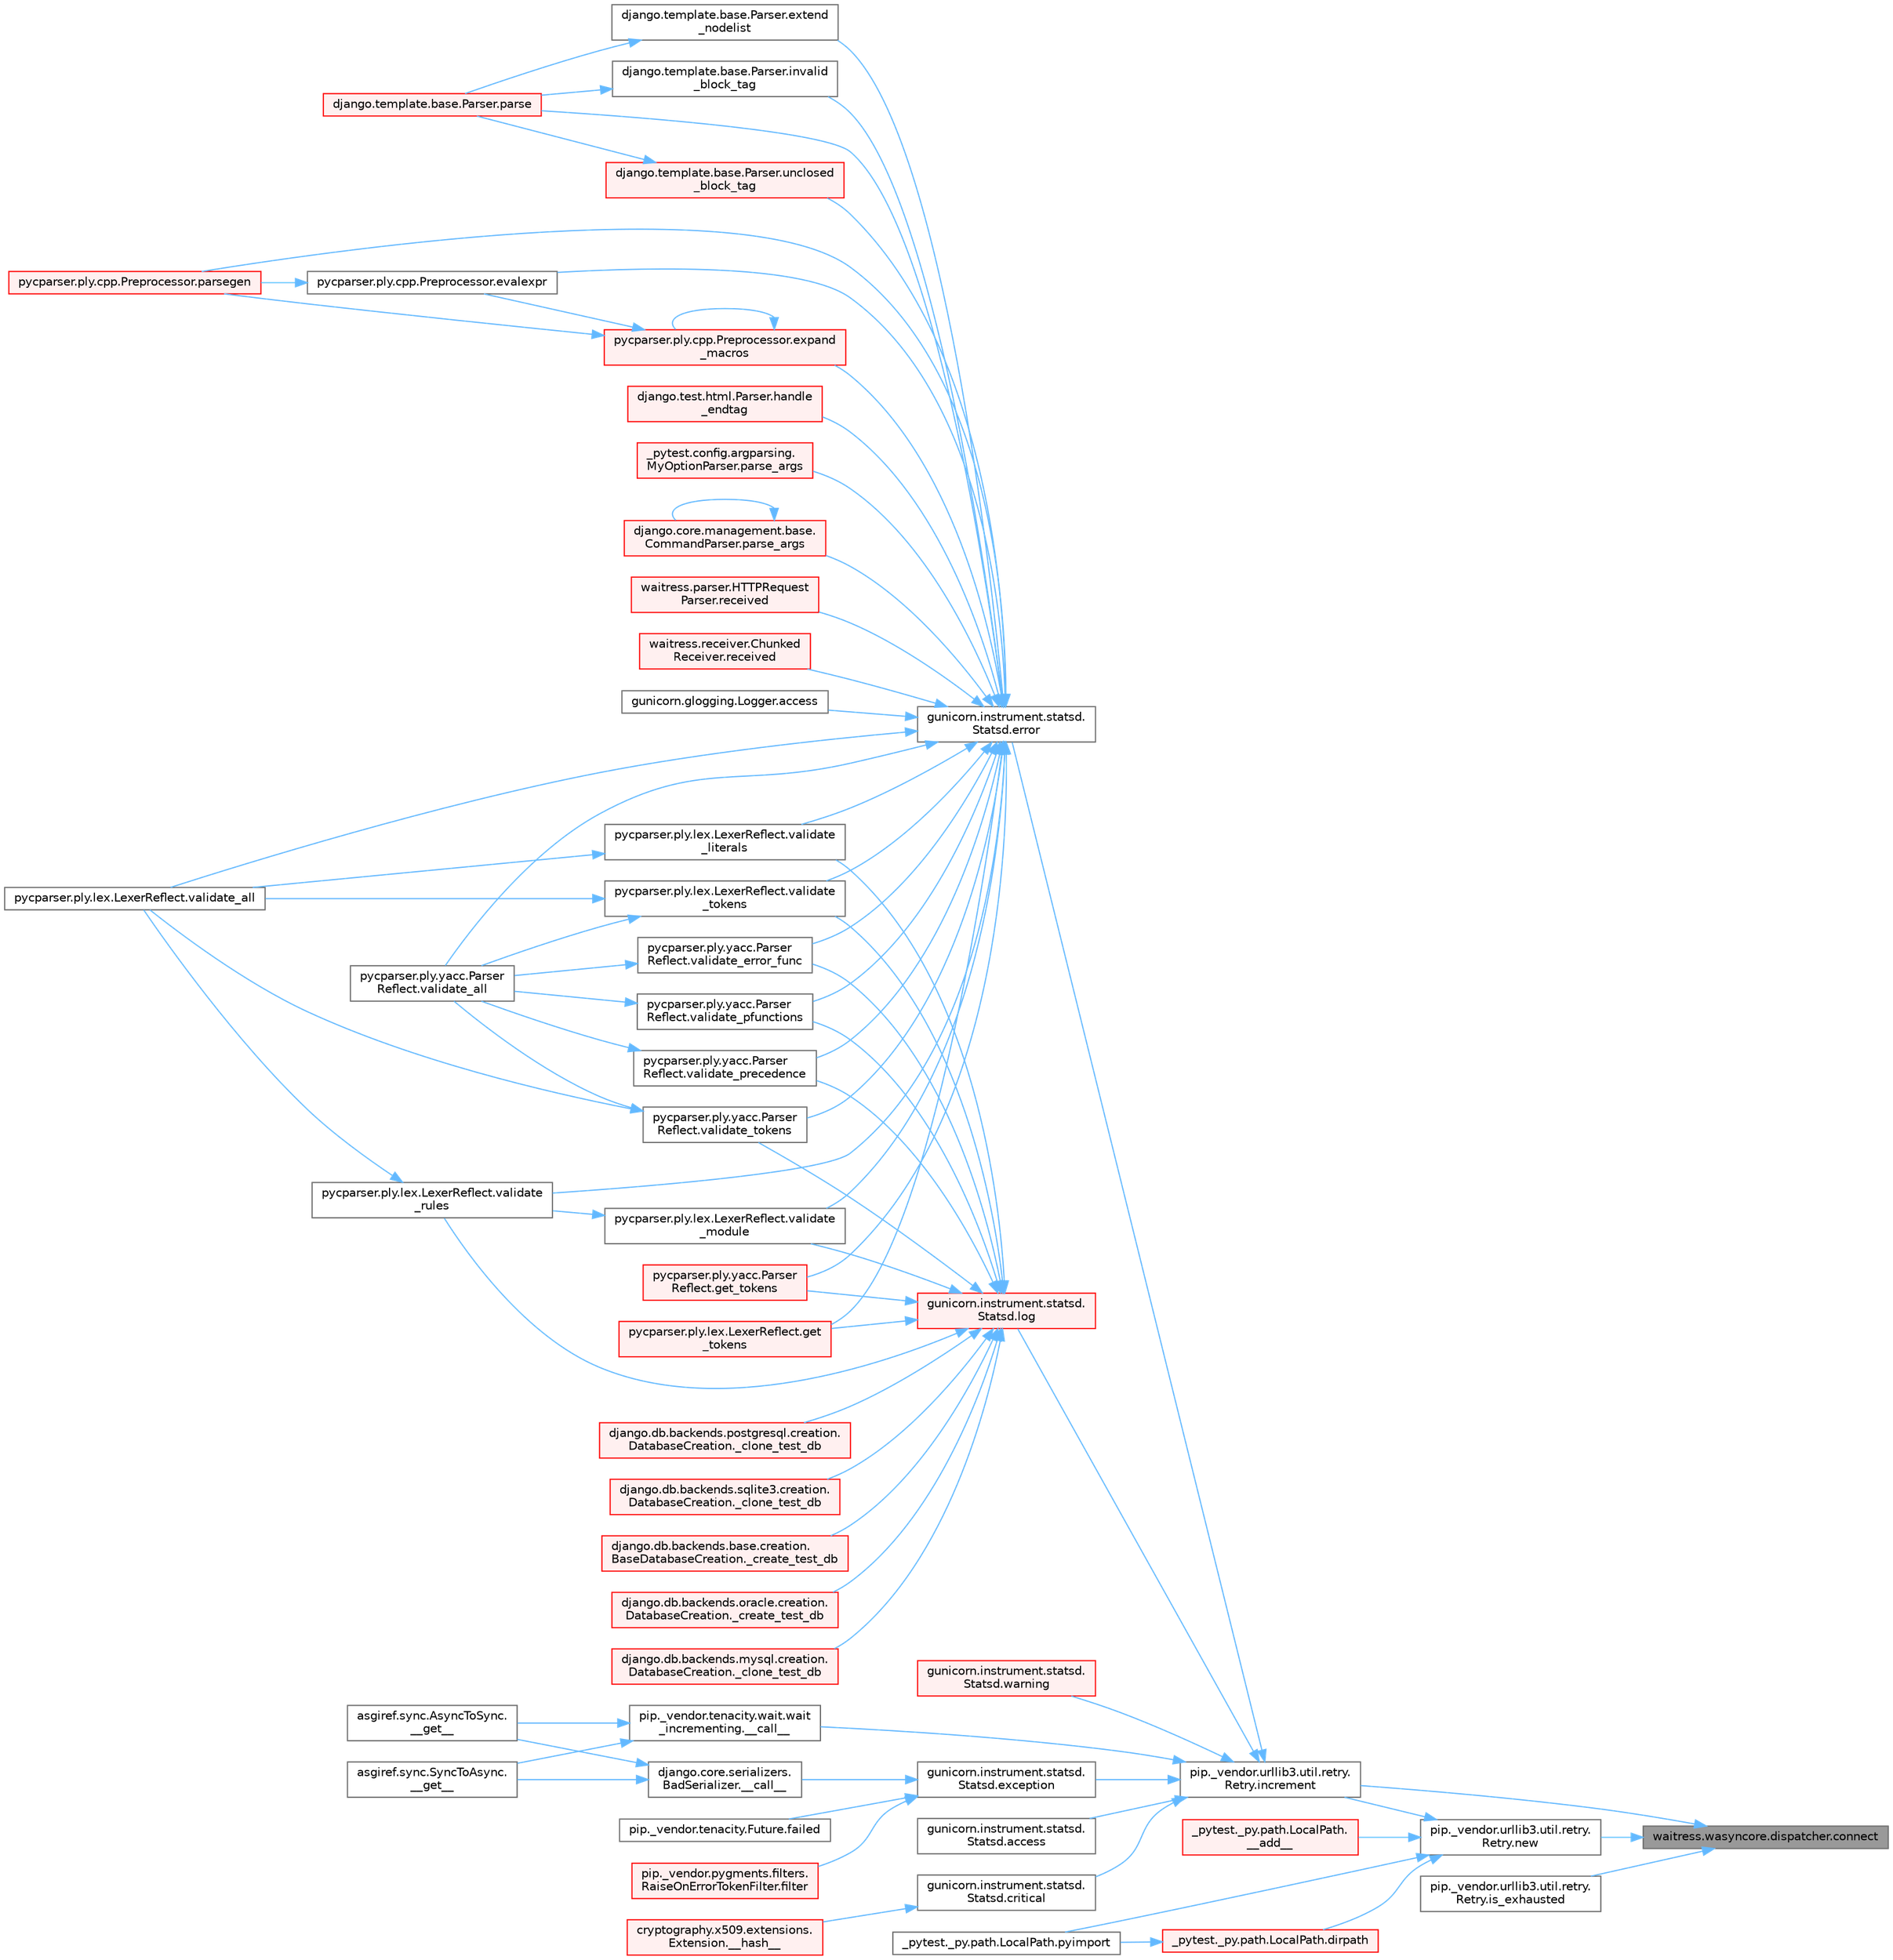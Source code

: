 digraph "waitress.wasyncore.dispatcher.connect"
{
 // LATEX_PDF_SIZE
  bgcolor="transparent";
  edge [fontname=Helvetica,fontsize=10,labelfontname=Helvetica,labelfontsize=10];
  node [fontname=Helvetica,fontsize=10,shape=box,height=0.2,width=0.4];
  rankdir="RL";
  Node1 [id="Node000001",label="waitress.wasyncore.dispatcher.connect",height=0.2,width=0.4,color="gray40", fillcolor="grey60", style="filled", fontcolor="black",tooltip=" "];
  Node1 -> Node2 [id="edge1_Node000001_Node000002",dir="back",color="steelblue1",style="solid",tooltip=" "];
  Node2 [id="Node000002",label="pip._vendor.urllib3.util.retry.\lRetry.increment",height=0.2,width=0.4,color="grey40", fillcolor="white", style="filled",URL="$classpip_1_1__vendor_1_1urllib3_1_1util_1_1retry_1_1_retry.html#a88dd993ccb2ef4b2bfa9ad0571374b12",tooltip=" "];
  Node2 -> Node3 [id="edge2_Node000002_Node000003",dir="back",color="steelblue1",style="solid",tooltip=" "];
  Node3 [id="Node000003",label="pip._vendor.tenacity.wait.wait\l_incrementing.__call__",height=0.2,width=0.4,color="grey40", fillcolor="white", style="filled",URL="$classpip_1_1__vendor_1_1tenacity_1_1wait_1_1wait__incrementing.html#af47b0264325b86a85aa5cfd3b59a28cf",tooltip=" "];
  Node3 -> Node4 [id="edge3_Node000003_Node000004",dir="back",color="steelblue1",style="solid",tooltip=" "];
  Node4 [id="Node000004",label="asgiref.sync.AsyncToSync.\l__get__",height=0.2,width=0.4,color="grey40", fillcolor="white", style="filled",URL="$classasgiref_1_1sync_1_1_async_to_sync.html#a23e9ef7a73da98dad9e3f4e65846969b",tooltip=" "];
  Node3 -> Node5 [id="edge4_Node000003_Node000005",dir="back",color="steelblue1",style="solid",tooltip=" "];
  Node5 [id="Node000005",label="asgiref.sync.SyncToAsync.\l__get__",height=0.2,width=0.4,color="grey40", fillcolor="white", style="filled",URL="$classasgiref_1_1sync_1_1_sync_to_async.html#aebdfbe3f01079a529fd2f39810597381",tooltip=" "];
  Node2 -> Node6 [id="edge5_Node000002_Node000006",dir="back",color="steelblue1",style="solid",tooltip=" "];
  Node6 [id="Node000006",label="gunicorn.instrument.statsd.\lStatsd.access",height=0.2,width=0.4,color="grey40", fillcolor="white", style="filled",URL="$classgunicorn_1_1instrument_1_1statsd_1_1_statsd.html#a54238bd99ae3e429bb3efdae3a79e8e6",tooltip=" "];
  Node2 -> Node7 [id="edge6_Node000002_Node000007",dir="back",color="steelblue1",style="solid",tooltip=" "];
  Node7 [id="Node000007",label="gunicorn.instrument.statsd.\lStatsd.critical",height=0.2,width=0.4,color="grey40", fillcolor="white", style="filled",URL="$classgunicorn_1_1instrument_1_1statsd_1_1_statsd.html#a6a14e36bb7c86f86aa200f1ba8234786",tooltip=" "];
  Node7 -> Node8 [id="edge7_Node000007_Node000008",dir="back",color="steelblue1",style="solid",tooltip=" "];
  Node8 [id="Node000008",label="cryptography.x509.extensions.\lExtension.__hash__",height=0.2,width=0.4,color="red", fillcolor="#FFF0F0", style="filled",URL="$classcryptography_1_1x509_1_1extensions_1_1_extension.html#a7744510faba9373c947790041c25021e",tooltip=" "];
  Node2 -> Node19 [id="edge8_Node000002_Node000019",dir="back",color="steelblue1",style="solid",tooltip=" "];
  Node19 [id="Node000019",label="gunicorn.instrument.statsd.\lStatsd.error",height=0.2,width=0.4,color="grey40", fillcolor="white", style="filled",URL="$classgunicorn_1_1instrument_1_1statsd_1_1_statsd.html#a00ca379c910e5842719e48e617504c12",tooltip=" "];
  Node19 -> Node20 [id="edge9_Node000019_Node000020",dir="back",color="steelblue1",style="solid",tooltip=" "];
  Node20 [id="Node000020",label="gunicorn.glogging.Logger.access",height=0.2,width=0.4,color="grey40", fillcolor="white", style="filled",URL="$classgunicorn_1_1glogging_1_1_logger.html#a3b9fcb2cb9d7803a849f41d52df08b4b",tooltip=" "];
  Node19 -> Node21 [id="edge10_Node000019_Node000021",dir="back",color="steelblue1",style="solid",tooltip=" "];
  Node21 [id="Node000021",label="pycparser.ply.cpp.Preprocessor.evalexpr",height=0.2,width=0.4,color="grey40", fillcolor="white", style="filled",URL="$classpycparser_1_1ply_1_1cpp_1_1_preprocessor.html#a3c16ad6c28242d1214d20158b02ecabd",tooltip=" "];
  Node21 -> Node22 [id="edge11_Node000021_Node000022",dir="back",color="steelblue1",style="solid",tooltip=" "];
  Node22 [id="Node000022",label="pycparser.ply.cpp.Preprocessor.parsegen",height=0.2,width=0.4,color="red", fillcolor="#FFF0F0", style="filled",URL="$classpycparser_1_1ply_1_1cpp_1_1_preprocessor.html#aad71ed64ebab07f9eafb0b36f9108723",tooltip=" "];
  Node19 -> Node1530 [id="edge12_Node000019_Node001530",dir="back",color="steelblue1",style="solid",tooltip=" "];
  Node1530 [id="Node001530",label="pycparser.ply.cpp.Preprocessor.expand\l_macros",height=0.2,width=0.4,color="red", fillcolor="#FFF0F0", style="filled",URL="$classpycparser_1_1ply_1_1cpp_1_1_preprocessor.html#a4ac7e926ac9f68ef96f58e704a570d42",tooltip=" "];
  Node1530 -> Node21 [id="edge13_Node001530_Node000021",dir="back",color="steelblue1",style="solid",tooltip=" "];
  Node1530 -> Node1530 [id="edge14_Node001530_Node001530",dir="back",color="steelblue1",style="solid",tooltip=" "];
  Node1530 -> Node22 [id="edge15_Node001530_Node000022",dir="back",color="steelblue1",style="solid",tooltip=" "];
  Node19 -> Node1532 [id="edge16_Node000019_Node001532",dir="back",color="steelblue1",style="solid",tooltip=" "];
  Node1532 [id="Node001532",label="django.template.base.Parser.extend\l_nodelist",height=0.2,width=0.4,color="grey40", fillcolor="white", style="filled",URL="$classdjango_1_1template_1_1base_1_1_parser.html#a18cc3b61dee227ebe679d5a97e219f55",tooltip=" "];
  Node1532 -> Node1533 [id="edge17_Node001532_Node001533",dir="back",color="steelblue1",style="solid",tooltip=" "];
  Node1533 [id="Node001533",label="django.template.base.Parser.parse",height=0.2,width=0.4,color="red", fillcolor="#FFF0F0", style="filled",URL="$classdjango_1_1template_1_1base_1_1_parser.html#adf49a6d849c5bc731f4dcd79bbd13e52",tooltip=" "];
  Node19 -> Node1540 [id="edge18_Node000019_Node001540",dir="back",color="steelblue1",style="solid",tooltip=" "];
  Node1540 [id="Node001540",label="pycparser.ply.lex.LexerReflect.get\l_tokens",height=0.2,width=0.4,color="red", fillcolor="#FFF0F0", style="filled",URL="$classpycparser_1_1ply_1_1lex_1_1_lexer_reflect.html#a10983bce282c9b55abb82ce3807c6286",tooltip=" "];
  Node19 -> Node1542 [id="edge19_Node000019_Node001542",dir="back",color="steelblue1",style="solid",tooltip=" "];
  Node1542 [id="Node001542",label="pycparser.ply.yacc.Parser\lReflect.get_tokens",height=0.2,width=0.4,color="red", fillcolor="#FFF0F0", style="filled",URL="$classpycparser_1_1ply_1_1yacc_1_1_parser_reflect.html#a32a8391d1552f74d1fd812eec68dc908",tooltip=" "];
  Node19 -> Node1543 [id="edge20_Node000019_Node001543",dir="back",color="steelblue1",style="solid",tooltip=" "];
  Node1543 [id="Node001543",label="django.test.html.Parser.handle\l_endtag",height=0.2,width=0.4,color="red", fillcolor="#FFF0F0", style="filled",URL="$classdjango_1_1test_1_1html_1_1_parser.html#a884b3359f3c54327e1eb7315d24e003d",tooltip=" "];
  Node19 -> Node1545 [id="edge21_Node000019_Node001545",dir="back",color="steelblue1",style="solid",tooltip=" "];
  Node1545 [id="Node001545",label="django.template.base.Parser.invalid\l_block_tag",height=0.2,width=0.4,color="grey40", fillcolor="white", style="filled",URL="$classdjango_1_1template_1_1base_1_1_parser.html#ad5b5b4e7969f94be4891ad344fb51af5",tooltip=" "];
  Node1545 -> Node1533 [id="edge22_Node001545_Node001533",dir="back",color="steelblue1",style="solid",tooltip=" "];
  Node19 -> Node1533 [id="edge23_Node000019_Node001533",dir="back",color="steelblue1",style="solid",tooltip=" "];
  Node19 -> Node1546 [id="edge24_Node000019_Node001546",dir="back",color="steelblue1",style="solid",tooltip=" "];
  Node1546 [id="Node001546",label="_pytest.config.argparsing.\lMyOptionParser.parse_args",height=0.2,width=0.4,color="red", fillcolor="#FFF0F0", style="filled",URL="$class__pytest_1_1config_1_1argparsing_1_1_my_option_parser.html#ab9c41ef7aa3563347d264f1b7a8a1a66",tooltip=" "];
  Node19 -> Node1549 [id="edge25_Node000019_Node001549",dir="back",color="steelblue1",style="solid",tooltip=" "];
  Node1549 [id="Node001549",label="django.core.management.base.\lCommandParser.parse_args",height=0.2,width=0.4,color="red", fillcolor="#FFF0F0", style="filled",URL="$classdjango_1_1core_1_1management_1_1base_1_1_command_parser.html#a3bfc67243196388c65ea6d0755637db5",tooltip=" "];
  Node1549 -> Node1549 [id="edge26_Node001549_Node001549",dir="back",color="steelblue1",style="solid",tooltip=" "];
  Node19 -> Node22 [id="edge27_Node000019_Node000022",dir="back",color="steelblue1",style="solid",tooltip=" "];
  Node19 -> Node1550 [id="edge28_Node000019_Node001550",dir="back",color="steelblue1",style="solid",tooltip=" "];
  Node1550 [id="Node001550",label="waitress.parser.HTTPRequest\lParser.received",height=0.2,width=0.4,color="red", fillcolor="#FFF0F0", style="filled",URL="$classwaitress_1_1parser_1_1_h_t_t_p_request_parser.html#a37aaf6b973fa4959ae4fe6fe4048fc24",tooltip=" "];
  Node19 -> Node1551 [id="edge29_Node000019_Node001551",dir="back",color="steelblue1",style="solid",tooltip=" "];
  Node1551 [id="Node001551",label="waitress.receiver.Chunked\lReceiver.received",height=0.2,width=0.4,color="red", fillcolor="#FFF0F0", style="filled",URL="$classwaitress_1_1receiver_1_1_chunked_receiver.html#a560337d435bad205b28d765329a3d9e0",tooltip=" "];
  Node19 -> Node1552 [id="edge30_Node000019_Node001552",dir="back",color="steelblue1",style="solid",tooltip=" "];
  Node1552 [id="Node001552",label="django.template.base.Parser.unclosed\l_block_tag",height=0.2,width=0.4,color="red", fillcolor="#FFF0F0", style="filled",URL="$classdjango_1_1template_1_1base_1_1_parser.html#a5ee190e13908db0573b7687deb43b639",tooltip=" "];
  Node1552 -> Node1533 [id="edge31_Node001552_Node001533",dir="back",color="steelblue1",style="solid",tooltip=" "];
  Node19 -> Node1554 [id="edge32_Node000019_Node001554",dir="back",color="steelblue1",style="solid",tooltip=" "];
  Node1554 [id="Node001554",label="pycparser.ply.lex.LexerReflect.validate_all",height=0.2,width=0.4,color="grey40", fillcolor="white", style="filled",URL="$classpycparser_1_1ply_1_1lex_1_1_lexer_reflect.html#a218bcca937278cc45093167729bfb7ac",tooltip=" "];
  Node19 -> Node1491 [id="edge33_Node000019_Node001491",dir="back",color="steelblue1",style="solid",tooltip=" "];
  Node1491 [id="Node001491",label="pycparser.ply.yacc.Parser\lReflect.validate_all",height=0.2,width=0.4,color="grey40", fillcolor="white", style="filled",URL="$classpycparser_1_1ply_1_1yacc_1_1_parser_reflect.html#a96ac0824424f670c89156918f699b845",tooltip=" "];
  Node19 -> Node1555 [id="edge34_Node000019_Node001555",dir="back",color="steelblue1",style="solid",tooltip=" "];
  Node1555 [id="Node001555",label="pycparser.ply.yacc.Parser\lReflect.validate_error_func",height=0.2,width=0.4,color="grey40", fillcolor="white", style="filled",URL="$classpycparser_1_1ply_1_1yacc_1_1_parser_reflect.html#abb7904164b127d4246ed5a91ddf741a8",tooltip=" "];
  Node1555 -> Node1491 [id="edge35_Node001555_Node001491",dir="back",color="steelblue1",style="solid",tooltip=" "];
  Node19 -> Node1556 [id="edge36_Node000019_Node001556",dir="back",color="steelblue1",style="solid",tooltip=" "];
  Node1556 [id="Node001556",label="pycparser.ply.lex.LexerReflect.validate\l_literals",height=0.2,width=0.4,color="grey40", fillcolor="white", style="filled",URL="$classpycparser_1_1ply_1_1lex_1_1_lexer_reflect.html#a7797d2874e80da683e656d5ba97f4a11",tooltip=" "];
  Node1556 -> Node1554 [id="edge37_Node001556_Node001554",dir="back",color="steelblue1",style="solid",tooltip=" "];
  Node19 -> Node1557 [id="edge38_Node000019_Node001557",dir="back",color="steelblue1",style="solid",tooltip=" "];
  Node1557 [id="Node001557",label="pycparser.ply.lex.LexerReflect.validate\l_module",height=0.2,width=0.4,color="grey40", fillcolor="white", style="filled",URL="$classpycparser_1_1ply_1_1lex_1_1_lexer_reflect.html#ac4c78bbfe7d389bff02bd7fb7222d4f9",tooltip=" "];
  Node1557 -> Node1558 [id="edge39_Node001557_Node001558",dir="back",color="steelblue1",style="solid",tooltip=" "];
  Node1558 [id="Node001558",label="pycparser.ply.lex.LexerReflect.validate\l_rules",height=0.2,width=0.4,color="grey40", fillcolor="white", style="filled",URL="$classpycparser_1_1ply_1_1lex_1_1_lexer_reflect.html#a16c717b08e8dfb81b432995308be295a",tooltip=" "];
  Node1558 -> Node1554 [id="edge40_Node001558_Node001554",dir="back",color="steelblue1",style="solid",tooltip=" "];
  Node19 -> Node1559 [id="edge41_Node000019_Node001559",dir="back",color="steelblue1",style="solid",tooltip=" "];
  Node1559 [id="Node001559",label="pycparser.ply.yacc.Parser\lReflect.validate_pfunctions",height=0.2,width=0.4,color="grey40", fillcolor="white", style="filled",URL="$classpycparser_1_1ply_1_1yacc_1_1_parser_reflect.html#ad6caed0ceb47c1d26816271401d68b32",tooltip=" "];
  Node1559 -> Node1491 [id="edge42_Node001559_Node001491",dir="back",color="steelblue1",style="solid",tooltip=" "];
  Node19 -> Node1560 [id="edge43_Node000019_Node001560",dir="back",color="steelblue1",style="solid",tooltip=" "];
  Node1560 [id="Node001560",label="pycparser.ply.yacc.Parser\lReflect.validate_precedence",height=0.2,width=0.4,color="grey40", fillcolor="white", style="filled",URL="$classpycparser_1_1ply_1_1yacc_1_1_parser_reflect.html#a21d35acc015ce3c629247dc491dd9d20",tooltip=" "];
  Node1560 -> Node1491 [id="edge44_Node001560_Node001491",dir="back",color="steelblue1",style="solid",tooltip=" "];
  Node19 -> Node1558 [id="edge45_Node000019_Node001558",dir="back",color="steelblue1",style="solid",tooltip=" "];
  Node19 -> Node1561 [id="edge46_Node000019_Node001561",dir="back",color="steelblue1",style="solid",tooltip=" "];
  Node1561 [id="Node001561",label="pycparser.ply.lex.LexerReflect.validate\l_tokens",height=0.2,width=0.4,color="grey40", fillcolor="white", style="filled",URL="$classpycparser_1_1ply_1_1lex_1_1_lexer_reflect.html#a4bdc9e539877f748edefcd978105615b",tooltip=" "];
  Node1561 -> Node1554 [id="edge47_Node001561_Node001554",dir="back",color="steelblue1",style="solid",tooltip=" "];
  Node1561 -> Node1491 [id="edge48_Node001561_Node001491",dir="back",color="steelblue1",style="solid",tooltip=" "];
  Node19 -> Node1562 [id="edge49_Node000019_Node001562",dir="back",color="steelblue1",style="solid",tooltip=" "];
  Node1562 [id="Node001562",label="pycparser.ply.yacc.Parser\lReflect.validate_tokens",height=0.2,width=0.4,color="grey40", fillcolor="white", style="filled",URL="$classpycparser_1_1ply_1_1yacc_1_1_parser_reflect.html#a8fc22ab3debc6125e0b5cd26910f94f4",tooltip=" "];
  Node1562 -> Node1554 [id="edge50_Node001562_Node001554",dir="back",color="steelblue1",style="solid",tooltip=" "];
  Node1562 -> Node1491 [id="edge51_Node001562_Node001491",dir="back",color="steelblue1",style="solid",tooltip=" "];
  Node2 -> Node3173 [id="edge52_Node000002_Node003173",dir="back",color="steelblue1",style="solid",tooltip=" "];
  Node3173 [id="Node003173",label="gunicorn.instrument.statsd.\lStatsd.exception",height=0.2,width=0.4,color="grey40", fillcolor="white", style="filled",URL="$classgunicorn_1_1instrument_1_1statsd_1_1_statsd.html#adb608a3f95da3d6e3a9c000265fd866b",tooltip=" "];
  Node3173 -> Node3174 [id="edge53_Node003173_Node003174",dir="back",color="steelblue1",style="solid",tooltip=" "];
  Node3174 [id="Node003174",label="django.core.serializers.\lBadSerializer.__call__",height=0.2,width=0.4,color="grey40", fillcolor="white", style="filled",URL="$classdjango_1_1core_1_1serializers_1_1_bad_serializer.html#a6e73e3ac062790cfce2cf052525ec528",tooltip=" "];
  Node3174 -> Node4 [id="edge54_Node003174_Node000004",dir="back",color="steelblue1",style="solid",tooltip=" "];
  Node3174 -> Node5 [id="edge55_Node003174_Node000005",dir="back",color="steelblue1",style="solid",tooltip=" "];
  Node3173 -> Node3175 [id="edge56_Node003173_Node003175",dir="back",color="steelblue1",style="solid",tooltip=" "];
  Node3175 [id="Node003175",label="pip._vendor.tenacity.Future.failed",height=0.2,width=0.4,color="grey40", fillcolor="white", style="filled",URL="$classpip_1_1__vendor_1_1tenacity_1_1_future.html#affa139740865e503ef9e4b87a38c0657",tooltip=" "];
  Node3173 -> Node3176 [id="edge57_Node003173_Node003176",dir="back",color="steelblue1",style="solid",tooltip=" "];
  Node3176 [id="Node003176",label="pip._vendor.pygments.filters.\lRaiseOnErrorTokenFilter.filter",height=0.2,width=0.4,color="red", fillcolor="#FFF0F0", style="filled",URL="$classpip_1_1__vendor_1_1pygments_1_1filters_1_1_raise_on_error_token_filter.html#aacf420bb16c8d3a430b88e78ee35b253",tooltip=" "];
  Node2 -> Node3177 [id="edge58_Node000002_Node003177",dir="back",color="steelblue1",style="solid",tooltip=" "];
  Node3177 [id="Node003177",label="gunicorn.instrument.statsd.\lStatsd.log",height=0.2,width=0.4,color="red", fillcolor="#FFF0F0", style="filled",URL="$classgunicorn_1_1instrument_1_1statsd_1_1_statsd.html#ab99145cf0b7c66dbcebcbdcbd44b4953",tooltip=" "];
  Node3177 -> Node376 [id="edge59_Node003177_Node000376",dir="back",color="steelblue1",style="solid",tooltip=" "];
  Node376 [id="Node000376",label="django.db.backends.mysql.creation.\lDatabaseCreation._clone_test_db",height=0.2,width=0.4,color="red", fillcolor="#FFF0F0", style="filled",URL="$classdjango_1_1db_1_1backends_1_1mysql_1_1creation_1_1_database_creation.html#ab4d99b6a9b6a81141d0fba9440d91619",tooltip=" "];
  Node3177 -> Node378 [id="edge60_Node003177_Node000378",dir="back",color="steelblue1",style="solid",tooltip=" "];
  Node378 [id="Node000378",label="django.db.backends.postgresql.creation.\lDatabaseCreation._clone_test_db",height=0.2,width=0.4,color="red", fillcolor="#FFF0F0", style="filled",URL="$classdjango_1_1db_1_1backends_1_1postgresql_1_1creation_1_1_database_creation.html#ab57e8a2ba94a8a4888fd435036b4c322",tooltip=" "];
  Node3177 -> Node379 [id="edge61_Node003177_Node000379",dir="back",color="steelblue1",style="solid",tooltip=" "];
  Node379 [id="Node000379",label="django.db.backends.sqlite3.creation.\lDatabaseCreation._clone_test_db",height=0.2,width=0.4,color="red", fillcolor="#FFF0F0", style="filled",URL="$classdjango_1_1db_1_1backends_1_1sqlite3_1_1creation_1_1_database_creation.html#a43a28bd11187e2b0677fd0be7643387b",tooltip=" "];
  Node3177 -> Node380 [id="edge62_Node003177_Node000380",dir="back",color="steelblue1",style="solid",tooltip=" "];
  Node380 [id="Node000380",label="django.db.backends.base.creation.\lBaseDatabaseCreation._create_test_db",height=0.2,width=0.4,color="red", fillcolor="#FFF0F0", style="filled",URL="$classdjango_1_1db_1_1backends_1_1base_1_1creation_1_1_base_database_creation.html#a3782aff49b95503af2f0e518a10dc22d",tooltip=" "];
  Node3177 -> Node382 [id="edge63_Node003177_Node000382",dir="back",color="steelblue1",style="solid",tooltip=" "];
  Node382 [id="Node000382",label="django.db.backends.oracle.creation.\lDatabaseCreation._create_test_db",height=0.2,width=0.4,color="red", fillcolor="#FFF0F0", style="filled",URL="$classdjango_1_1db_1_1backends_1_1oracle_1_1creation_1_1_database_creation.html#aea03f2099a0f6691226755c6b60c133f",tooltip=" "];
  Node3177 -> Node1540 [id="edge64_Node003177_Node001540",dir="back",color="steelblue1",style="solid",tooltip=" "];
  Node3177 -> Node1542 [id="edge65_Node003177_Node001542",dir="back",color="steelblue1",style="solid",tooltip=" "];
  Node3177 -> Node1555 [id="edge66_Node003177_Node001555",dir="back",color="steelblue1",style="solid",tooltip=" "];
  Node3177 -> Node1556 [id="edge67_Node003177_Node001556",dir="back",color="steelblue1",style="solid",tooltip=" "];
  Node3177 -> Node1557 [id="edge68_Node003177_Node001557",dir="back",color="steelblue1",style="solid",tooltip=" "];
  Node3177 -> Node1559 [id="edge69_Node003177_Node001559",dir="back",color="steelblue1",style="solid",tooltip=" "];
  Node3177 -> Node1560 [id="edge70_Node003177_Node001560",dir="back",color="steelblue1",style="solid",tooltip=" "];
  Node3177 -> Node1558 [id="edge71_Node003177_Node001558",dir="back",color="steelblue1",style="solid",tooltip=" "];
  Node3177 -> Node1561 [id="edge72_Node003177_Node001561",dir="back",color="steelblue1",style="solid",tooltip=" "];
  Node3177 -> Node1562 [id="edge73_Node003177_Node001562",dir="back",color="steelblue1",style="solid",tooltip=" "];
  Node2 -> Node3178 [id="edge74_Node000002_Node003178",dir="back",color="steelblue1",style="solid",tooltip=" "];
  Node3178 [id="Node003178",label="gunicorn.instrument.statsd.\lStatsd.warning",height=0.2,width=0.4,color="red", fillcolor="#FFF0F0", style="filled",URL="$classgunicorn_1_1instrument_1_1statsd_1_1_statsd.html#a4b25361c9be113a5555acee1dd23fc61",tooltip=" "];
  Node1 -> Node459 [id="edge75_Node000001_Node000459",dir="back",color="steelblue1",style="solid",tooltip=" "];
  Node459 [id="Node000459",label="pip._vendor.urllib3.util.retry.\lRetry.is_exhausted",height=0.2,width=0.4,color="grey40", fillcolor="white", style="filled",URL="$classpip_1_1__vendor_1_1urllib3_1_1util_1_1retry_1_1_retry.html#ad8d42bd72e35f497daf9a0359560969d",tooltip=" "];
  Node1 -> Node460 [id="edge76_Node000001_Node000460",dir="back",color="steelblue1",style="solid",tooltip=" "];
  Node460 [id="Node000460",label="pip._vendor.urllib3.util.retry.\lRetry.new",height=0.2,width=0.4,color="grey40", fillcolor="white", style="filled",URL="$classpip_1_1__vendor_1_1urllib3_1_1util_1_1retry_1_1_retry.html#ab806585412b9d9b3c0d882fb4bd8d3c0",tooltip=" "];
  Node460 -> Node461 [id="edge77_Node000460_Node000461",dir="back",color="steelblue1",style="solid",tooltip=" "];
  Node461 [id="Node000461",label="_pytest._py.path.LocalPath.\l__add__",height=0.2,width=0.4,color="red", fillcolor="#FFF0F0", style="filled",URL="$class__pytest_1_1__py_1_1path_1_1_local_path.html#abe95df43f29943a2ec6ccad0c25662da",tooltip=" "];
  Node460 -> Node462 [id="edge78_Node000460_Node000462",dir="back",color="steelblue1",style="solid",tooltip=" "];
  Node462 [id="Node000462",label="_pytest._py.path.LocalPath.dirpath",height=0.2,width=0.4,color="red", fillcolor="#FFF0F0", style="filled",URL="$class__pytest_1_1__py_1_1path_1_1_local_path.html#aa8766bdaffd39f928eaae6f30b741b05",tooltip=" "];
  Node462 -> Node1035 [id="edge79_Node000462_Node001035",dir="back",color="steelblue1",style="solid",tooltip=" "];
  Node1035 [id="Node001035",label="_pytest._py.path.LocalPath.pyimport",height=0.2,width=0.4,color="grey40", fillcolor="white", style="filled",URL="$class__pytest_1_1__py_1_1path_1_1_local_path.html#aaf2fbd0a1a8554d138b60c28ca682b75",tooltip=" "];
  Node460 -> Node2 [id="edge80_Node000460_Node000002",dir="back",color="steelblue1",style="solid",tooltip=" "];
  Node460 -> Node1035 [id="edge81_Node000460_Node001035",dir="back",color="steelblue1",style="solid",tooltip=" "];
}
